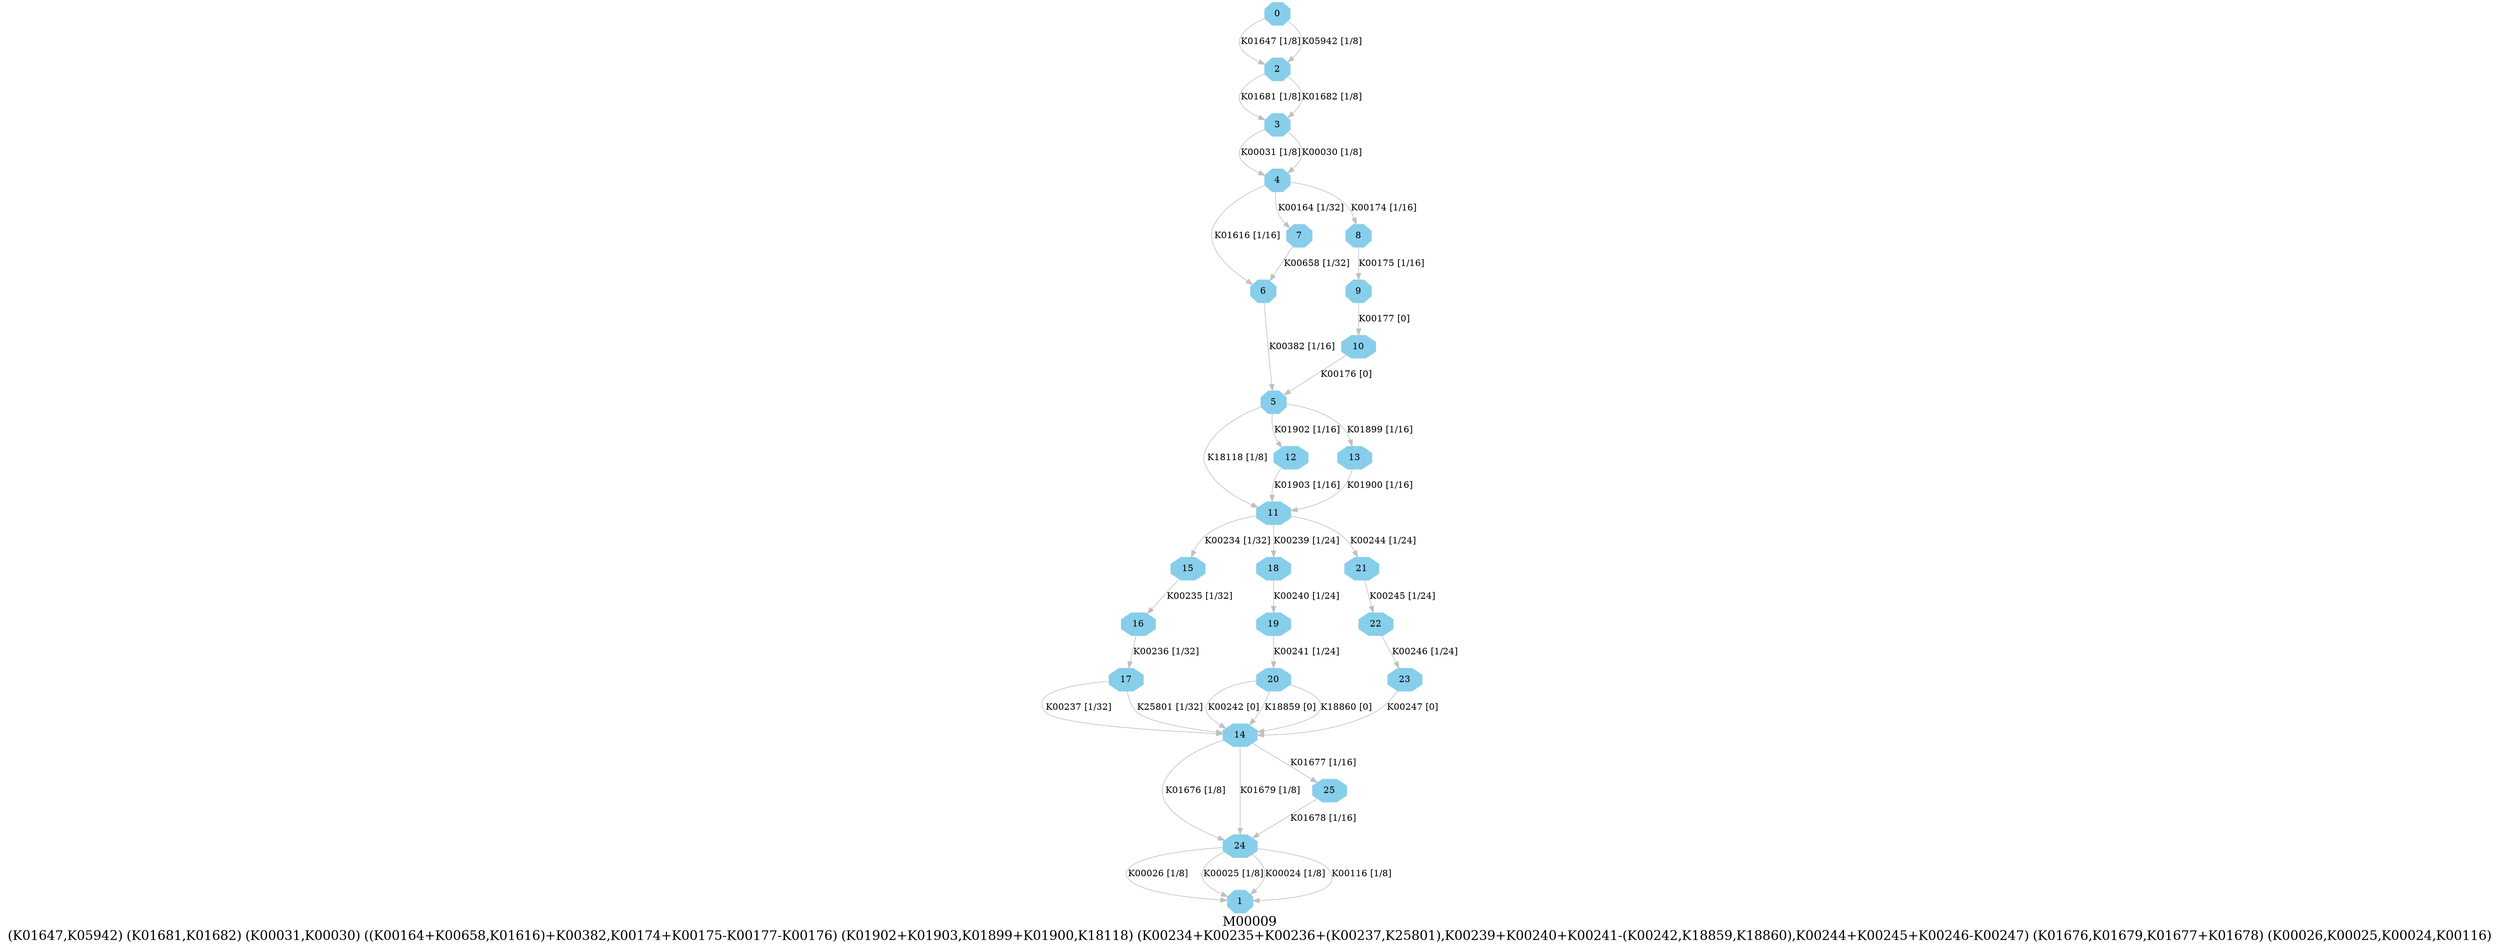 digraph G {
graph [label="M00009
(K01647,K05942) (K01681,K01682) (K00031,K00030) ((K00164+K00658,K01616)+K00382,K00174+K00175-K00177-K00176) (K01902+K01903,K01899+K01900,K18118) (K00234+K00235+K00236+(K00237,K25801),K00239+K00240+K00241-(K00242,K18859,K18860),K00244+K00245+K00246-K00247) (K01676,K01679,K01677+K01678) (K00026,K00025,K00024,K00116)",fontsize=20];
node [shape=box,style=filled];
edge [len=3,color=grey];
{node [width=.3,height=.3,shape=octagon,style=filled,color=skyblue] 0 1 2 3 4 5 6 7 8 9 10 11 12 13 14 15 16 17 18 19 20 21 22 23 24 25 }
0 -> 2 [label="K01647 [1/8]"];
0 -> 2 [label="K05942 [1/8]"];
2 -> 3 [label="K01681 [1/8]"];
2 -> 3 [label="K01682 [1/8]"];
3 -> 4 [label="K00031 [1/8]"];
3 -> 4 [label="K00030 [1/8]"];
4 -> 7 [label="K00164 [1/32]"];
4 -> 6 [label="K01616 [1/16]"];
4 -> 8 [label="K00174 [1/16]"];
5 -> 12 [label="K01902 [1/16]"];
5 -> 13 [label="K01899 [1/16]"];
5 -> 11 [label="K18118 [1/8]"];
6 -> 5 [label="K00382 [1/16]"];
7 -> 6 [label="K00658 [1/32]"];
8 -> 9 [label="K00175 [1/16]"];
9 -> 10 [label="K00177 [0]"];
10 -> 5 [label="K00176 [0]"];
11 -> 15 [label="K00234 [1/32]"];
11 -> 18 [label="K00239 [1/24]"];
11 -> 21 [label="K00244 [1/24]"];
12 -> 11 [label="K01903 [1/16]"];
13 -> 11 [label="K01900 [1/16]"];
14 -> 24 [label="K01676 [1/8]"];
14 -> 24 [label="K01679 [1/8]"];
14 -> 25 [label="K01677 [1/16]"];
15 -> 16 [label="K00235 [1/32]"];
16 -> 17 [label="K00236 [1/32]"];
17 -> 14 [label="K00237 [1/32]"];
17 -> 14 [label="K25801 [1/32]"];
18 -> 19 [label="K00240 [1/24]"];
19 -> 20 [label="K00241 [1/24]"];
20 -> 14 [label="K00242 [0]"];
20 -> 14 [label="K18859 [0]"];
20 -> 14 [label="K18860 [0]"];
21 -> 22 [label="K00245 [1/24]"];
22 -> 23 [label="K00246 [1/24]"];
23 -> 14 [label="K00247 [0]"];
24 -> 1 [label="K00026 [1/8]"];
24 -> 1 [label="K00025 [1/8]"];
24 -> 1 [label="K00024 [1/8]"];
24 -> 1 [label="K00116 [1/8]"];
25 -> 24 [label="K01678 [1/16]"];
}